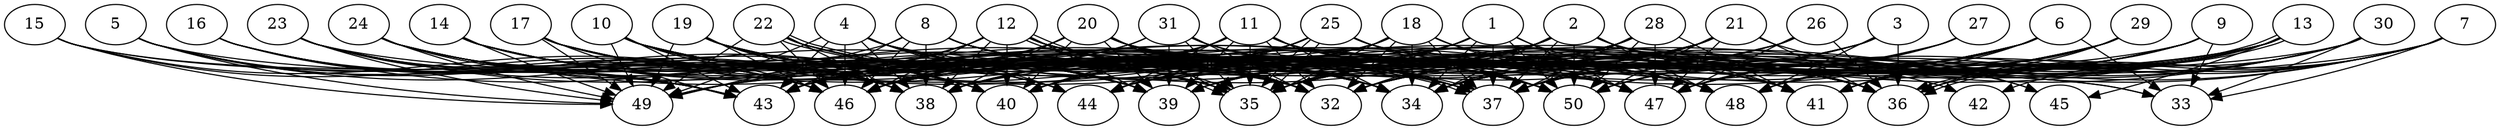 // DAG automatically generated by daggen at Thu Oct  3 14:07:57 2019
// ./daggen --dot -n 50 --ccr 0.4 --fat 0.9 --regular 0.9 --density 0.7 --mindata 5242880 --maxdata 52428800 
digraph G {
  1 [size="82375680", alpha="0.10", expect_size="32950272"] 
  1 -> 34 [size ="32950272"]
  1 -> 35 [size ="32950272"]
  1 -> 37 [size ="32950272"]
  1 -> 38 [size ="32950272"]
  1 -> 39 [size ="32950272"]
  1 -> 43 [size ="32950272"]
  1 -> 47 [size ="32950272"]
  1 -> 48 [size ="32950272"]
  1 -> 50 [size ="32950272"]
  2 [size="29096960", alpha="0.10", expect_size="11638784"] 
  2 -> 32 [size ="11638784"]
  2 -> 34 [size ="11638784"]
  2 -> 35 [size ="11638784"]
  2 -> 36 [size ="11638784"]
  2 -> 37 [size ="11638784"]
  2 -> 38 [size ="11638784"]
  2 -> 39 [size ="11638784"]
  2 -> 40 [size ="11638784"]
  2 -> 41 [size ="11638784"]
  2 -> 44 [size ="11638784"]
  2 -> 45 [size ="11638784"]
  2 -> 46 [size ="11638784"]
  2 -> 48 [size ="11638784"]
  2 -> 49 [size ="11638784"]
  2 -> 50 [size ="11638784"]
  3 [size="98951680", alpha="0.08", expect_size="39580672"] 
  3 -> 32 [size ="39580672"]
  3 -> 34 [size ="39580672"]
  3 -> 36 [size ="39580672"]
  3 -> 37 [size ="39580672"]
  3 -> 39 [size ="39580672"]
  3 -> 44 [size ="39580672"]
  3 -> 48 [size ="39580672"]
  4 [size="95308800", alpha="0.17", expect_size="38123520"] 
  4 -> 33 [size ="38123520"]
  4 -> 35 [size ="38123520"]
  4 -> 36 [size ="38123520"]
  4 -> 37 [size ="38123520"]
  4 -> 38 [size ="38123520"]
  4 -> 39 [size ="38123520"]
  4 -> 43 [size ="38123520"]
  4 -> 44 [size ="38123520"]
  4 -> 46 [size ="38123520"]
  4 -> 49 [size ="38123520"]
  4 -> 50 [size ="38123520"]
  5 [size="60805120", alpha="0.18", expect_size="24322048"] 
  5 -> 39 [size ="24322048"]
  5 -> 40 [size ="24322048"]
  5 -> 43 [size ="24322048"]
  5 -> 46 [size ="24322048"]
  5 -> 47 [size ="24322048"]
  5 -> 49 [size ="24322048"]
  6 [size="51619840", alpha="0.12", expect_size="20647936"] 
  6 -> 32 [size ="20647936"]
  6 -> 33 [size ="20647936"]
  6 -> 34 [size ="20647936"]
  6 -> 37 [size ="20647936"]
  6 -> 39 [size ="20647936"]
  6 -> 40 [size ="20647936"]
  6 -> 41 [size ="20647936"]
  6 -> 46 [size ="20647936"]
  6 -> 47 [size ="20647936"]
  6 -> 48 [size ="20647936"]
  6 -> 50 [size ="20647936"]
  7 [size="79802880", alpha="0.10", expect_size="31921152"] 
  7 -> 32 [size ="31921152"]
  7 -> 33 [size ="31921152"]
  7 -> 34 [size ="31921152"]
  7 -> 36 [size ="31921152"]
  7 -> 41 [size ="31921152"]
  7 -> 46 [size ="31921152"]
  7 -> 47 [size ="31921152"]
  7 -> 48 [size ="31921152"]
  8 [size="117081600", alpha="0.07", expect_size="46832640"] 
  8 -> 32 [size ="46832640"]
  8 -> 34 [size ="46832640"]
  8 -> 37 [size ="46832640"]
  8 -> 38 [size ="46832640"]
  8 -> 43 [size ="46832640"]
  8 -> 46 [size ="46832640"]
  8 -> 47 [size ="46832640"]
  8 -> 48 [size ="46832640"]
  8 -> 49 [size ="46832640"]
  8 -> 50 [size ="46832640"]
  9 [size="88821760", alpha="0.12", expect_size="35528704"] 
  9 -> 33 [size ="35528704"]
  9 -> 34 [size ="35528704"]
  9 -> 35 [size ="35528704"]
  9 -> 37 [size ="35528704"]
  9 -> 41 [size ="35528704"]
  9 -> 46 [size ="35528704"]
  9 -> 48 [size ="35528704"]
  9 -> 50 [size ="35528704"]
  10 [size="68866560", alpha="0.18", expect_size="27546624"] 
  10 -> 32 [size ="27546624"]
  10 -> 34 [size ="27546624"]
  10 -> 35 [size ="27546624"]
  10 -> 37 [size ="27546624"]
  10 -> 38 [size ="27546624"]
  10 -> 39 [size ="27546624"]
  10 -> 40 [size ="27546624"]
  10 -> 41 [size ="27546624"]
  10 -> 43 [size ="27546624"]
  10 -> 44 [size ="27546624"]
  10 -> 46 [size ="27546624"]
  10 -> 48 [size ="27546624"]
  10 -> 49 [size ="27546624"]
  11 [size="107735040", alpha="0.11", expect_size="43094016"] 
  11 -> 32 [size ="43094016"]
  11 -> 34 [size ="43094016"]
  11 -> 35 [size ="43094016"]
  11 -> 39 [size ="43094016"]
  11 -> 40 [size ="43094016"]
  11 -> 41 [size ="43094016"]
  11 -> 43 [size ="43094016"]
  11 -> 44 [size ="43094016"]
  11 -> 46 [size ="43094016"]
  11 -> 48 [size ="43094016"]
  11 -> 50 [size ="43094016"]
  12 [size="50593280", alpha="0.13", expect_size="20237312"] 
  12 -> 32 [size ="20237312"]
  12 -> 35 [size ="20237312"]
  12 -> 35 [size ="20237312"]
  12 -> 36 [size ="20237312"]
  12 -> 37 [size ="20237312"]
  12 -> 38 [size ="20237312"]
  12 -> 39 [size ="20237312"]
  12 -> 40 [size ="20237312"]
  12 -> 41 [size ="20237312"]
  12 -> 43 [size ="20237312"]
  12 -> 46 [size ="20237312"]
  12 -> 47 [size ="20237312"]
  12 -> 49 [size ="20237312"]
  12 -> 50 [size ="20237312"]
  13 [size="111480320", alpha="0.17", expect_size="44592128"] 
  13 -> 32 [size ="44592128"]
  13 -> 34 [size ="44592128"]
  13 -> 36 [size ="44592128"]
  13 -> 36 [size ="44592128"]
  13 -> 37 [size ="44592128"]
  13 -> 38 [size ="44592128"]
  13 -> 39 [size ="44592128"]
  13 -> 41 [size ="44592128"]
  13 -> 42 [size ="44592128"]
  13 -> 43 [size ="44592128"]
  13 -> 45 [size ="44592128"]
  13 -> 46 [size ="44592128"]
  13 -> 47 [size ="44592128"]
  13 -> 48 [size ="44592128"]
  13 -> 50 [size ="44592128"]
  14 [size="39232000", alpha="0.13", expect_size="15692800"] 
  14 -> 32 [size ="15692800"]
  14 -> 34 [size ="15692800"]
  14 -> 37 [size ="15692800"]
  14 -> 38 [size ="15692800"]
  14 -> 39 [size ="15692800"]
  14 -> 44 [size ="15692800"]
  14 -> 46 [size ="15692800"]
  14 -> 49 [size ="15692800"]
  15 [size="20756480", alpha="0.11", expect_size="8302592"] 
  15 -> 32 [size ="8302592"]
  15 -> 37 [size ="8302592"]
  15 -> 43 [size ="8302592"]
  15 -> 46 [size ="8302592"]
  15 -> 49 [size ="8302592"]
  16 [size="125716480", alpha="0.08", expect_size="50286592"] 
  16 -> 32 [size ="50286592"]
  16 -> 38 [size ="50286592"]
  16 -> 40 [size ="50286592"]
  16 -> 43 [size ="50286592"]
  16 -> 46 [size ="50286592"]
  17 [size="78197760", alpha="0.02", expect_size="31279104"] 
  17 -> 34 [size ="31279104"]
  17 -> 38 [size ="31279104"]
  17 -> 39 [size ="31279104"]
  17 -> 40 [size ="31279104"]
  17 -> 43 [size ="31279104"]
  17 -> 44 [size ="31279104"]
  17 -> 47 [size ="31279104"]
  17 -> 49 [size ="31279104"]
  17 -> 50 [size ="31279104"]
  18 [size="18199040", alpha="0.10", expect_size="7279616"] 
  18 -> 32 [size ="7279616"]
  18 -> 34 [size ="7279616"]
  18 -> 35 [size ="7279616"]
  18 -> 37 [size ="7279616"]
  18 -> 38 [size ="7279616"]
  18 -> 40 [size ="7279616"]
  18 -> 41 [size ="7279616"]
  18 -> 47 [size ="7279616"]
  18 -> 49 [size ="7279616"]
  19 [size="58321920", alpha="0.04", expect_size="23328768"] 
  19 -> 32 [size ="23328768"]
  19 -> 34 [size ="23328768"]
  19 -> 35 [size ="23328768"]
  19 -> 36 [size ="23328768"]
  19 -> 38 [size ="23328768"]
  19 -> 39 [size ="23328768"]
  19 -> 40 [size ="23328768"]
  19 -> 41 [size ="23328768"]
  19 -> 46 [size ="23328768"]
  19 -> 49 [size ="23328768"]
  20 [size="127564800", alpha="0.17", expect_size="51025920"] 
  20 -> 32 [size ="51025920"]
  20 -> 33 [size ="51025920"]
  20 -> 34 [size ="51025920"]
  20 -> 35 [size ="51025920"]
  20 -> 36 [size ="51025920"]
  20 -> 37 [size ="51025920"]
  20 -> 38 [size ="51025920"]
  20 -> 39 [size ="51025920"]
  20 -> 40 [size ="51025920"]
  20 -> 43 [size ="51025920"]
  20 -> 46 [size ="51025920"]
  21 [size="115389440", alpha="0.02", expect_size="46155776"] 
  21 -> 32 [size ="46155776"]
  21 -> 35 [size ="46155776"]
  21 -> 36 [size ="46155776"]
  21 -> 37 [size ="46155776"]
  21 -> 38 [size ="46155776"]
  21 -> 39 [size ="46155776"]
  21 -> 40 [size ="46155776"]
  21 -> 43 [size ="46155776"]
  21 -> 45 [size ="46155776"]
  21 -> 47 [size ="46155776"]
  21 -> 50 [size ="46155776"]
  22 [size="59729920", alpha="0.10", expect_size="23891968"] 
  22 -> 34 [size ="23891968"]
  22 -> 35 [size ="23891968"]
  22 -> 37 [size ="23891968"]
  22 -> 37 [size ="23891968"]
  22 -> 38 [size ="23891968"]
  22 -> 39 [size ="23891968"]
  22 -> 46 [size ="23891968"]
  22 -> 47 [size ="23891968"]
  22 -> 49 [size ="23891968"]
  23 [size="20689920", alpha="0.12", expect_size="8275968"] 
  23 -> 34 [size ="8275968"]
  23 -> 35 [size ="8275968"]
  23 -> 38 [size ="8275968"]
  23 -> 43 [size ="8275968"]
  23 -> 46 [size ="8275968"]
  23 -> 48 [size ="8275968"]
  23 -> 49 [size ="8275968"]
  24 [size="118251520", alpha="0.08", expect_size="47300608"] 
  24 -> 34 [size ="47300608"]
  24 -> 35 [size ="47300608"]
  24 -> 38 [size ="47300608"]
  24 -> 40 [size ="47300608"]
  24 -> 43 [size ="47300608"]
  24 -> 44 [size ="47300608"]
  24 -> 46 [size ="47300608"]
  24 -> 49 [size ="47300608"]
  24 -> 50 [size ="47300608"]
  25 [size="76687360", alpha="0.12", expect_size="30674944"] 
  25 -> 35 [size ="30674944"]
  25 -> 35 [size ="30674944"]
  25 -> 38 [size ="30674944"]
  25 -> 40 [size ="30674944"]
  25 -> 41 [size ="30674944"]
  25 -> 42 [size ="30674944"]
  25 -> 44 [size ="30674944"]
  25 -> 46 [size ="30674944"]
  25 -> 50 [size ="30674944"]
  26 [size="22996480", alpha="0.02", expect_size="9198592"] 
  26 -> 32 [size ="9198592"]
  26 -> 34 [size ="9198592"]
  26 -> 36 [size ="9198592"]
  26 -> 39 [size ="9198592"]
  26 -> 43 [size ="9198592"]
  26 -> 47 [size ="9198592"]
  27 [size="68490240", alpha="0.04", expect_size="27396096"] 
  27 -> 37 [size ="27396096"]
  27 -> 38 [size ="27396096"]
  27 -> 47 [size ="27396096"]
  27 -> 50 [size ="27396096"]
  28 [size="80281600", alpha="0.04", expect_size="32112640"] 
  28 -> 34 [size ="32112640"]
  28 -> 35 [size ="32112640"]
  28 -> 37 [size ="32112640"]
  28 -> 40 [size ="32112640"]
  28 -> 41 [size ="32112640"]
  28 -> 43 [size ="32112640"]
  28 -> 44 [size ="32112640"]
  28 -> 47 [size ="32112640"]
  28 -> 50 [size ="32112640"]
  29 [size="20577280", alpha="0.16", expect_size="8230912"] 
  29 -> 32 [size ="8230912"]
  29 -> 35 [size ="8230912"]
  29 -> 36 [size ="8230912"]
  29 -> 40 [size ="8230912"]
  29 -> 41 [size ="8230912"]
  29 -> 47 [size ="8230912"]
  30 [size="46929920", alpha="0.18", expect_size="18771968"] 
  30 -> 33 [size ="18771968"]
  30 -> 34 [size ="18771968"]
  30 -> 35 [size ="18771968"]
  30 -> 36 [size ="18771968"]
  30 -> 37 [size ="18771968"]
  30 -> 44 [size ="18771968"]
  30 -> 47 [size ="18771968"]
  31 [size="31966720", alpha="0.15", expect_size="12786688"] 
  31 -> 32 [size ="12786688"]
  31 -> 35 [size ="12786688"]
  31 -> 37 [size ="12786688"]
  31 -> 39 [size ="12786688"]
  31 -> 43 [size ="12786688"]
  31 -> 46 [size ="12786688"]
  31 -> 47 [size ="12786688"]
  31 -> 50 [size ="12786688"]
  32 [size="44958720", alpha="0.20", expect_size="17983488"] 
  33 [size="101898240", alpha="0.01", expect_size="40759296"] 
  34 [size="52700160", alpha="0.06", expect_size="21080064"] 
  35 [size="97530880", alpha="0.12", expect_size="39012352"] 
  36 [size="48161280", alpha="0.18", expect_size="19264512"] 
  37 [size="61071360", alpha="0.15", expect_size="24428544"] 
  38 [size="84986880", alpha="0.12", expect_size="33994752"] 
  39 [size="105925120", alpha="0.18", expect_size="42370048"] 
  40 [size="81633280", alpha="0.02", expect_size="32653312"] 
  41 [size="67873280", alpha="0.04", expect_size="27149312"] 
  42 [size="41310720", alpha="0.14", expect_size="16524288"] 
  43 [size="39431680", alpha="0.05", expect_size="15772672"] 
  44 [size="42644480", alpha="0.14", expect_size="17057792"] 
  45 [size="77076480", alpha="0.14", expect_size="30830592"] 
  46 [size="32412160", alpha="0.16", expect_size="12964864"] 
  47 [size="21265920", alpha="0.07", expect_size="8506368"] 
  48 [size="108725760", alpha="0.09", expect_size="43490304"] 
  49 [size="63956480", alpha="0.12", expect_size="25582592"] 
  50 [size="50137600", alpha="0.02", expect_size="20055040"] 
}
